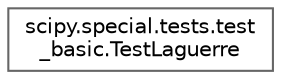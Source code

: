 digraph "Graphical Class Hierarchy"
{
 // LATEX_PDF_SIZE
  bgcolor="transparent";
  edge [fontname=Helvetica,fontsize=10,labelfontname=Helvetica,labelfontsize=10];
  node [fontname=Helvetica,fontsize=10,shape=box,height=0.2,width=0.4];
  rankdir="LR";
  Node0 [id="Node000000",label="scipy.special.tests.test\l_basic.TestLaguerre",height=0.2,width=0.4,color="grey40", fillcolor="white", style="filled",URL="$dd/d15/classscipy_1_1special_1_1tests_1_1test__basic_1_1TestLaguerre.html",tooltip=" "];
}
